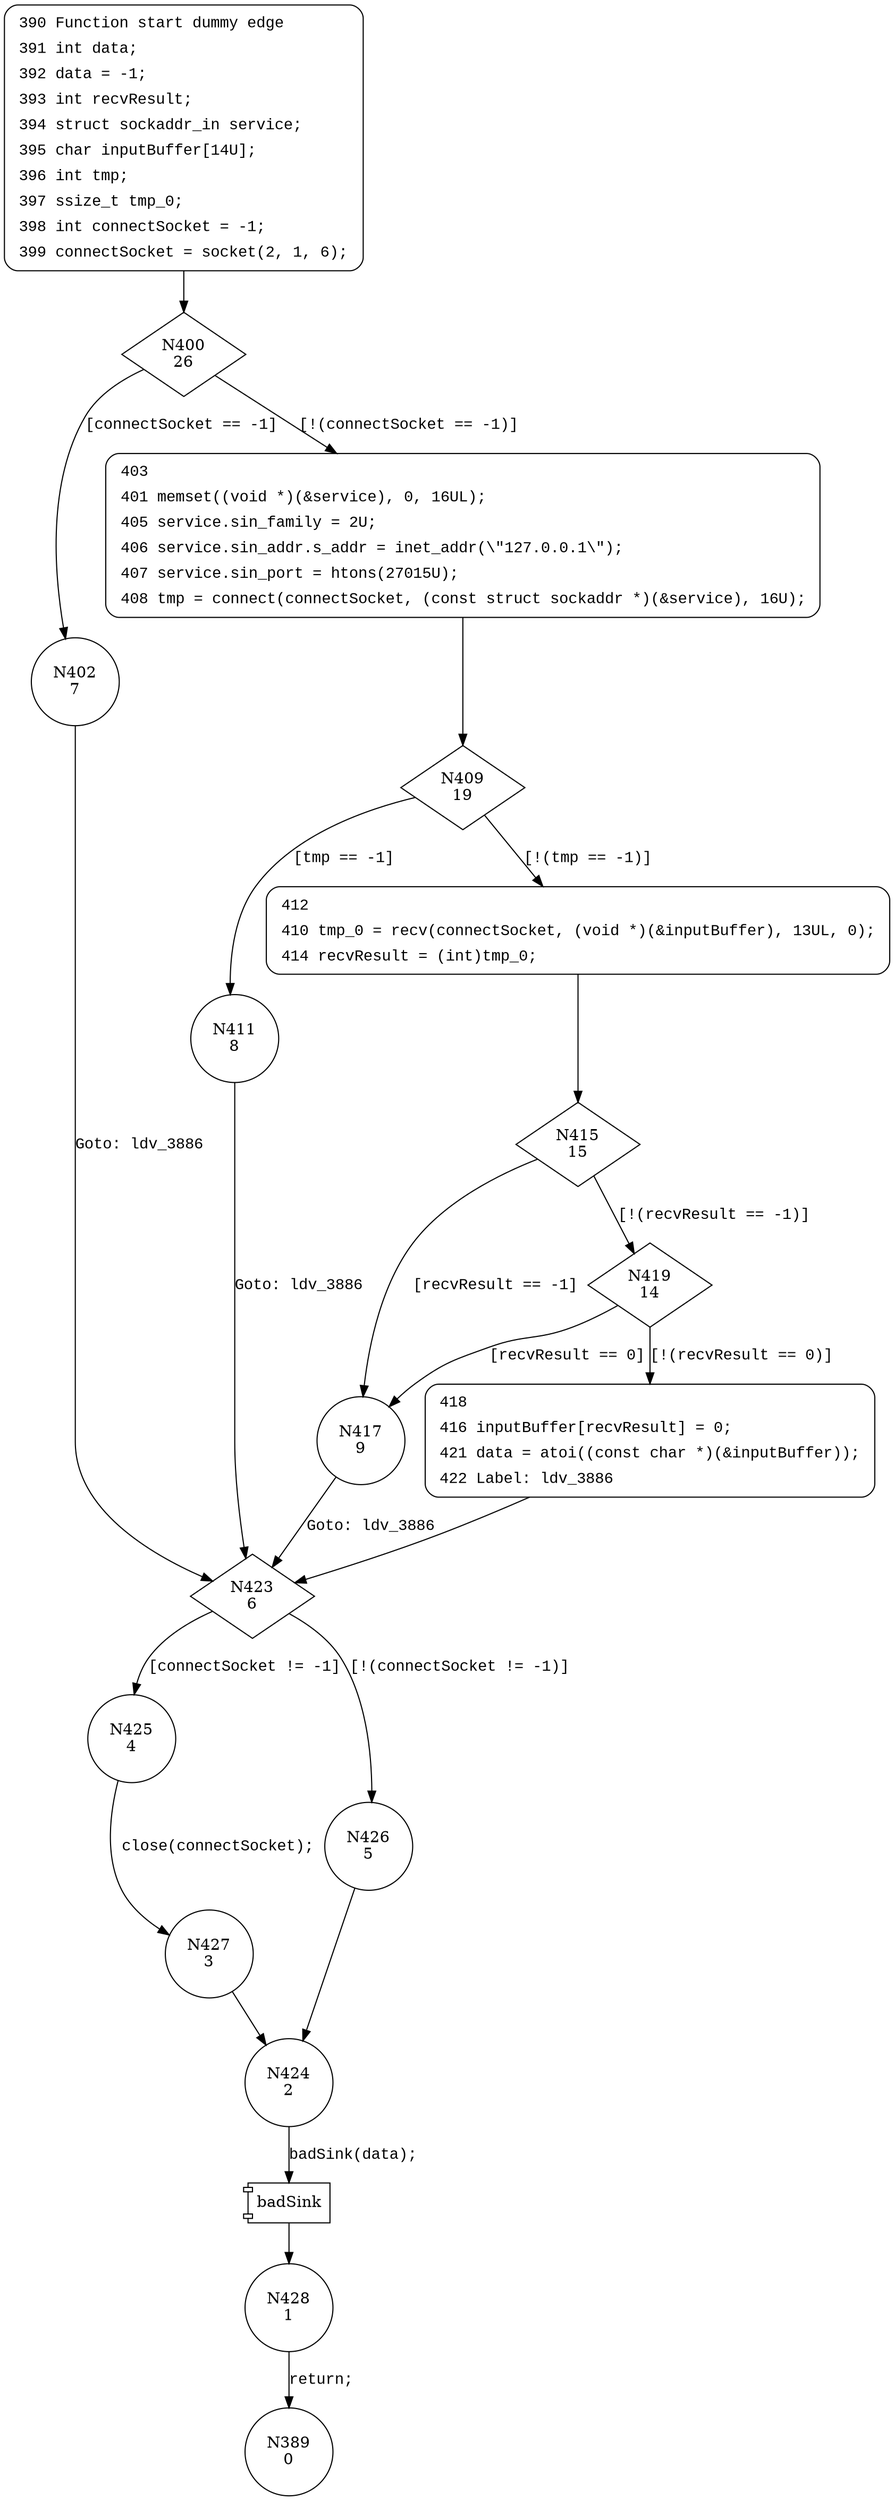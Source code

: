 digraph CWE122_Heap_Based_Buffer_Overflow__c_CWE129_connect_socket_41_bad {
400 [shape="diamond" label="N400\n26"]
402 [shape="circle" label="N402\n7"]
403 [shape="circle" label="N403\n25"]
409 [shape="diamond" label="N409\n19"]
411 [shape="circle" label="N411\n8"]
412 [shape="circle" label="N412\n18"]
415 [shape="diamond" label="N415\n15"]
417 [shape="circle" label="N417\n9"]
419 [shape="diamond" label="N419\n14"]
418 [shape="circle" label="N418\n13"]
423 [shape="diamond" label="N423\n6"]
425 [shape="circle" label="N425\n4"]
426 [shape="circle" label="N426\n5"]
424 [shape="circle" label="N424\n2"]
428 [shape="circle" label="N428\n1"]
427 [shape="circle" label="N427\n3"]
389 [shape="circle" label="N389\n0"]
390 [style="filled,bold" penwidth="1" fillcolor="white" fontname="Courier New" shape="Mrecord" label=<<table border="0" cellborder="0" cellpadding="3" bgcolor="white"><tr><td align="right">390</td><td align="left">Function start dummy edge</td></tr><tr><td align="right">391</td><td align="left">int data;</td></tr><tr><td align="right">392</td><td align="left">data = -1;</td></tr><tr><td align="right">393</td><td align="left">int recvResult;</td></tr><tr><td align="right">394</td><td align="left">struct sockaddr_in service;</td></tr><tr><td align="right">395</td><td align="left">char inputBuffer[14U];</td></tr><tr><td align="right">396</td><td align="left">int tmp;</td></tr><tr><td align="right">397</td><td align="left">ssize_t tmp_0;</td></tr><tr><td align="right">398</td><td align="left">int connectSocket = -1;</td></tr><tr><td align="right">399</td><td align="left">connectSocket = socket(2, 1, 6);</td></tr></table>>]
390 -> 400[label=""]
403 [style="filled,bold" penwidth="1" fillcolor="white" fontname="Courier New" shape="Mrecord" label=<<table border="0" cellborder="0" cellpadding="3" bgcolor="white"><tr><td align="right">403</td><td align="left"></td></tr><tr><td align="right">401</td><td align="left">memset((void *)(&amp;service), 0, 16UL);</td></tr><tr><td align="right">405</td><td align="left">service.sin_family = 2U;</td></tr><tr><td align="right">406</td><td align="left">service.sin_addr.s_addr = inet_addr(\&quot;127.0.0.1\&quot;);</td></tr><tr><td align="right">407</td><td align="left">service.sin_port = htons(27015U);</td></tr><tr><td align="right">408</td><td align="left">tmp = connect(connectSocket, (const struct sockaddr *)(&amp;service), 16U);</td></tr></table>>]
403 -> 409[label=""]
412 [style="filled,bold" penwidth="1" fillcolor="white" fontname="Courier New" shape="Mrecord" label=<<table border="0" cellborder="0" cellpadding="3" bgcolor="white"><tr><td align="right">412</td><td align="left"></td></tr><tr><td align="right">410</td><td align="left">tmp_0 = recv(connectSocket, (void *)(&amp;inputBuffer), 13UL, 0);</td></tr><tr><td align="right">414</td><td align="left">recvResult = (int)tmp_0;</td></tr></table>>]
412 -> 415[label=""]
418 [style="filled,bold" penwidth="1" fillcolor="white" fontname="Courier New" shape="Mrecord" label=<<table border="0" cellborder="0" cellpadding="3" bgcolor="white"><tr><td align="right">418</td><td align="left"></td></tr><tr><td align="right">416</td><td align="left">inputBuffer[recvResult] = 0;</td></tr><tr><td align="right">421</td><td align="left">data = atoi((const char *)(&amp;inputBuffer));</td></tr><tr><td align="right">422</td><td align="left">Label: ldv_3886</td></tr></table>>]
418 -> 423[label=""]
400 -> 402 [label="[connectSocket == -1]" fontname="Courier New"]
400 -> 403 [label="[!(connectSocket == -1)]" fontname="Courier New"]
409 -> 411 [label="[tmp == -1]" fontname="Courier New"]
409 -> 412 [label="[!(tmp == -1)]" fontname="Courier New"]
415 -> 417 [label="[recvResult == -1]" fontname="Courier New"]
415 -> 419 [label="[!(recvResult == -1)]" fontname="Courier New"]
419 -> 417 [label="[recvResult == 0]" fontname="Courier New"]
419 -> 418 [label="[!(recvResult == 0)]" fontname="Courier New"]
423 -> 425 [label="[connectSocket != -1]" fontname="Courier New"]
423 -> 426 [label="[!(connectSocket != -1)]" fontname="Courier New"]
100019 [shape="component" label="badSink"]
424 -> 100019 [label="badSink(data);" fontname="Courier New"]
100019 -> 428 [label="" fontname="Courier New"]
425 -> 427 [label="close(connectSocket);" fontname="Courier New"]
417 -> 423 [label="Goto: ldv_3886" fontname="Courier New"]
402 -> 423 [label="Goto: ldv_3886" fontname="Courier New"]
426 -> 424 [label="" fontname="Courier New"]
428 -> 389 [label="return;" fontname="Courier New"]
427 -> 424 [label="" fontname="Courier New"]
411 -> 423 [label="Goto: ldv_3886" fontname="Courier New"]
}